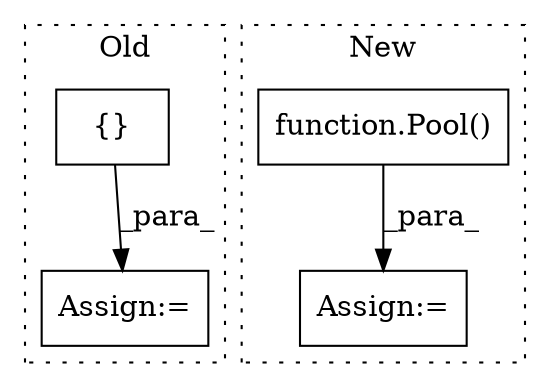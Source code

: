 digraph G {
subgraph cluster0 {
1 [label="{}" a="59" s="1377,1410" l="1,0" shape="box"];
3 [label="Assign:=" a="68" s="1363" l="3" shape="box"];
label = "Old";
style="dotted";
}
subgraph cluster1 {
2 [label="function.Pool()" a="75" s="1177,1198" l="5,1" shape="box"];
4 [label="Assign:=" a="68" s="1174" l="3" shape="box"];
label = "New";
style="dotted";
}
1 -> 3 [label="_para_"];
2 -> 4 [label="_para_"];
}
